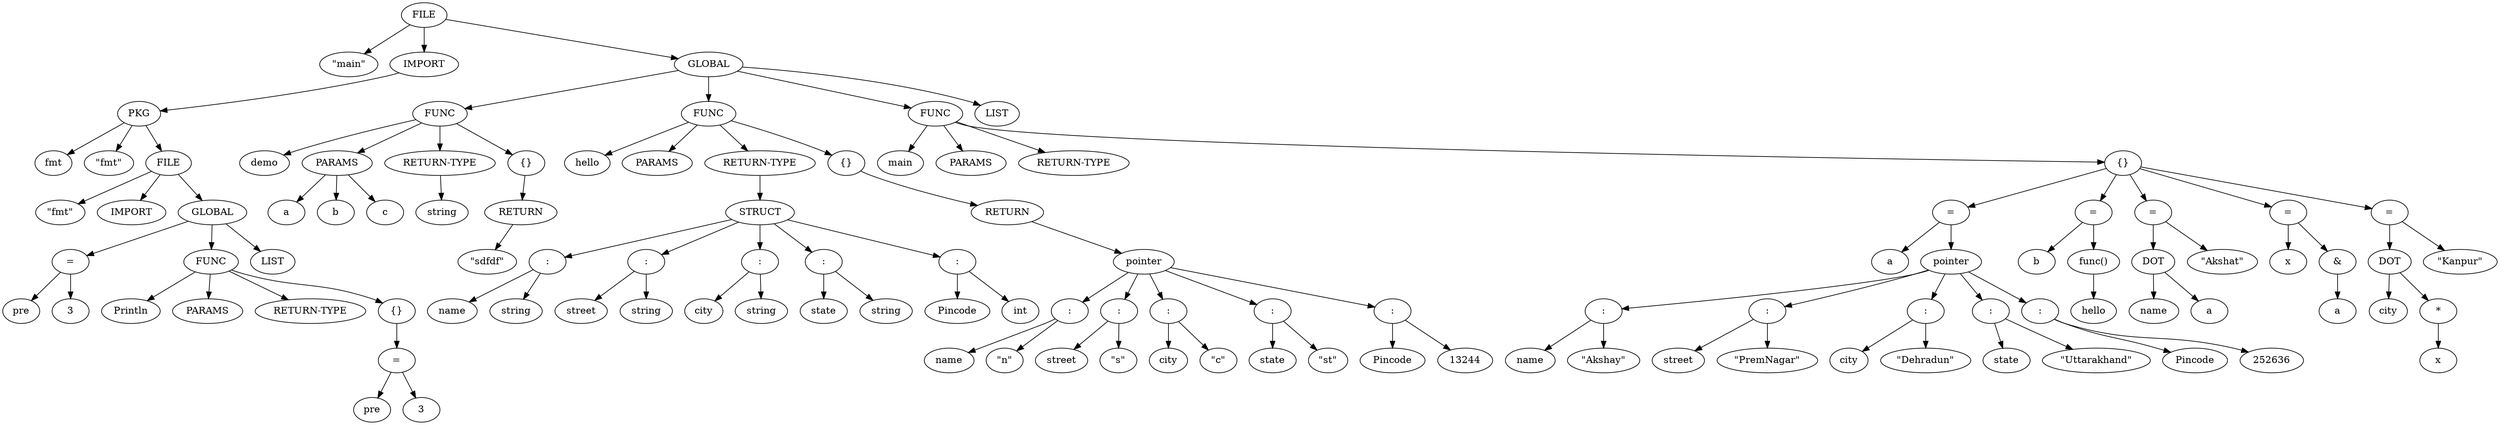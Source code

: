 digraph G {
	0 -> 1;
	0 -> 2;
	2 -> 3;
	3 -> 4;
	3 -> 5;
	3 -> 6;
	6 -> 7;
	6 -> 8;
	6 -> 9;
	9 -> 10;
	10 -> 11;
	10 -> 12;
	9 -> 13;
	13 -> 14;
	13 -> 15;
	13 -> 16;
	13 -> 17;
	17 -> 18;
	18 -> 19;
	18 -> 20;
	9 -> 21;
	0 -> 22;
	22 -> 23;
	23 -> 24;
	23 -> 25;
	25 -> 26;
	25 -> 27;
	25 -> 28;
	23 -> 29;
	29 -> 30;
	23 -> 31;
	31 -> 32;
	32 -> 33;
	22 -> 34;
	34 -> 35;
	34 -> 36;
	34 -> 37;
	37 -> 38;
	38 -> 39;
	39 -> 40;
	39 -> 41;
	38 -> 42;
	42 -> 43;
	42 -> 44;
	38 -> 45;
	45 -> 46;
	45 -> 47;
	38 -> 48;
	48 -> 49;
	48 -> 50;
	38 -> 51;
	51 -> 52;
	51 -> 53;
	34 -> 54;
	54 -> 55;
	55 -> 56;
	56 -> 57;
	57 -> 58;
	57 -> 59;
	56 -> 60;
	60 -> 61;
	60 -> 62;
	56 -> 63;
	63 -> 64;
	63 -> 65;
	56 -> 66;
	66 -> 67;
	66 -> 68;
	56 -> 69;
	69 -> 70;
	69 -> 71;
	22 -> 72;
	72 -> 73;
	72 -> 74;
	72 -> 75;
	72 -> 76;
	76 -> 77;
	77 -> 78;
	77 -> 79;
	79 -> 80;
	80 -> 81;
	80 -> 82;
	79 -> 83;
	83 -> 84;
	83 -> 85;
	79 -> 86;
	86 -> 87;
	86 -> 88;
	79 -> 89;
	89 -> 90;
	89 -> 91;
	79 -> 92;
	92 -> 93;
	92 -> 94;
	76 -> 95;
	95 -> 96;
	95 -> 97;
	97 -> 98;
	76 -> 99;
	99 -> 100;
	100 -> 101;
	100 -> 102;
	99 -> 103;
	76 -> 104;
	104 -> 105;
	104 -> 106;
	106 -> 107;
	76 -> 108;
	108 -> 109;
	109 -> 110;
	109 -> 111;
	111 -> 112;
	108 -> 113;
	22 -> 114;
	0 [label=FILE];	1 [label="\"main\""];	2 [label="IMPORT"];	3 [label="PKG"];	4 [label="fmt"];	5 [label="\"fmt\""];	6 [label="FILE"];	7 [label="\"fmt\""];	8 [label="IMPORT"];	9 [label="GLOBAL"];	10 [label="="];	11 [label="pre"];	12 [label="3"];	13 [label="FUNC"];	14 [label="Println"];	15 [label="PARAMS"];	16 [label="RETURN-TYPE"];	17 [label="{}"];	18 [label="="];	19 [label="pre"];	20 [label="3"];	21 [label="LIST"];	22 [label="GLOBAL"];	23 [label="FUNC"];	24 [label="demo"];	25 [label="PARAMS"];	26 [label="a"];	27 [label="b"];	28 [label="c"];	29 [label="RETURN-TYPE"];	30 [label="string"];	31 [label="{}"];	32 [label="RETURN"];	33 [label="\"sdfdf\""];	34 [label="FUNC"];	35 [label="hello"];	36 [label="PARAMS"];	37 [label="RETURN-TYPE"];	38 [label="STRUCT"];	39 [label=":"];	40 [label="name"];	41 [label="string"];	42 [label=":"];	43 [label="street"];	44 [label="string"];	45 [label=":"];	46 [label="city"];	47 [label="string"];	48 [label=":"];	49 [label="state"];	50 [label="string"];	51 [label=":"];	52 [label="Pincode"];	53 [label="int"];	54 [label="{}"];	55 [label="RETURN"];	56 [label="pointer"];	57 [label=":"];	58 [label="name"];	59 [label="\"n\""];	60 [label=":"];	61 [label="street"];	62 [label="\"s\""];	63 [label=":"];	64 [label="city"];	65 [label="\"c\""];	66 [label=":"];	67 [label="state"];	68 [label="\"st\""];	69 [label=":"];	70 [label="Pincode"];	71 [label="13244"];	72 [label="FUNC"];	73 [label="main"];	74 [label="PARAMS"];	75 [label="RETURN-TYPE"];	76 [label="{}"];	77 [label="="];	78 [label="a"];	79 [label="pointer"];	80 [label=":"];	81 [label="name"];	82 [label="\"Akshay\""];	83 [label=":"];	84 [label="street"];	85 [label="\"PremNagar\""];	86 [label=":"];	87 [label="city"];	88 [label="\"Dehradun\""];	89 [label=":"];	90 [label="state"];	91 [label="\"Uttarakhand\""];	92 [label=":"];	93 [label="Pincode"];	94 [label="252636"];	95 [label="="];	96 [label="b"];	97 [label="func()"];	98 [label="hello"];	99 [label="="];	100 [label="DOT"];	101 [label="name"];	102 [label="a"];	103 [label="\"Akshat\""];	104 [label="="];	105 [label="x"];	106 [label="&"];	107 [label="a"];	108 [label="="];	109 [label="DOT"];	110 [label="city"];	111 [label="*"];	112 [label="x"];	113 [label="\"Kanpur\""];	114 [label="LIST"];
}